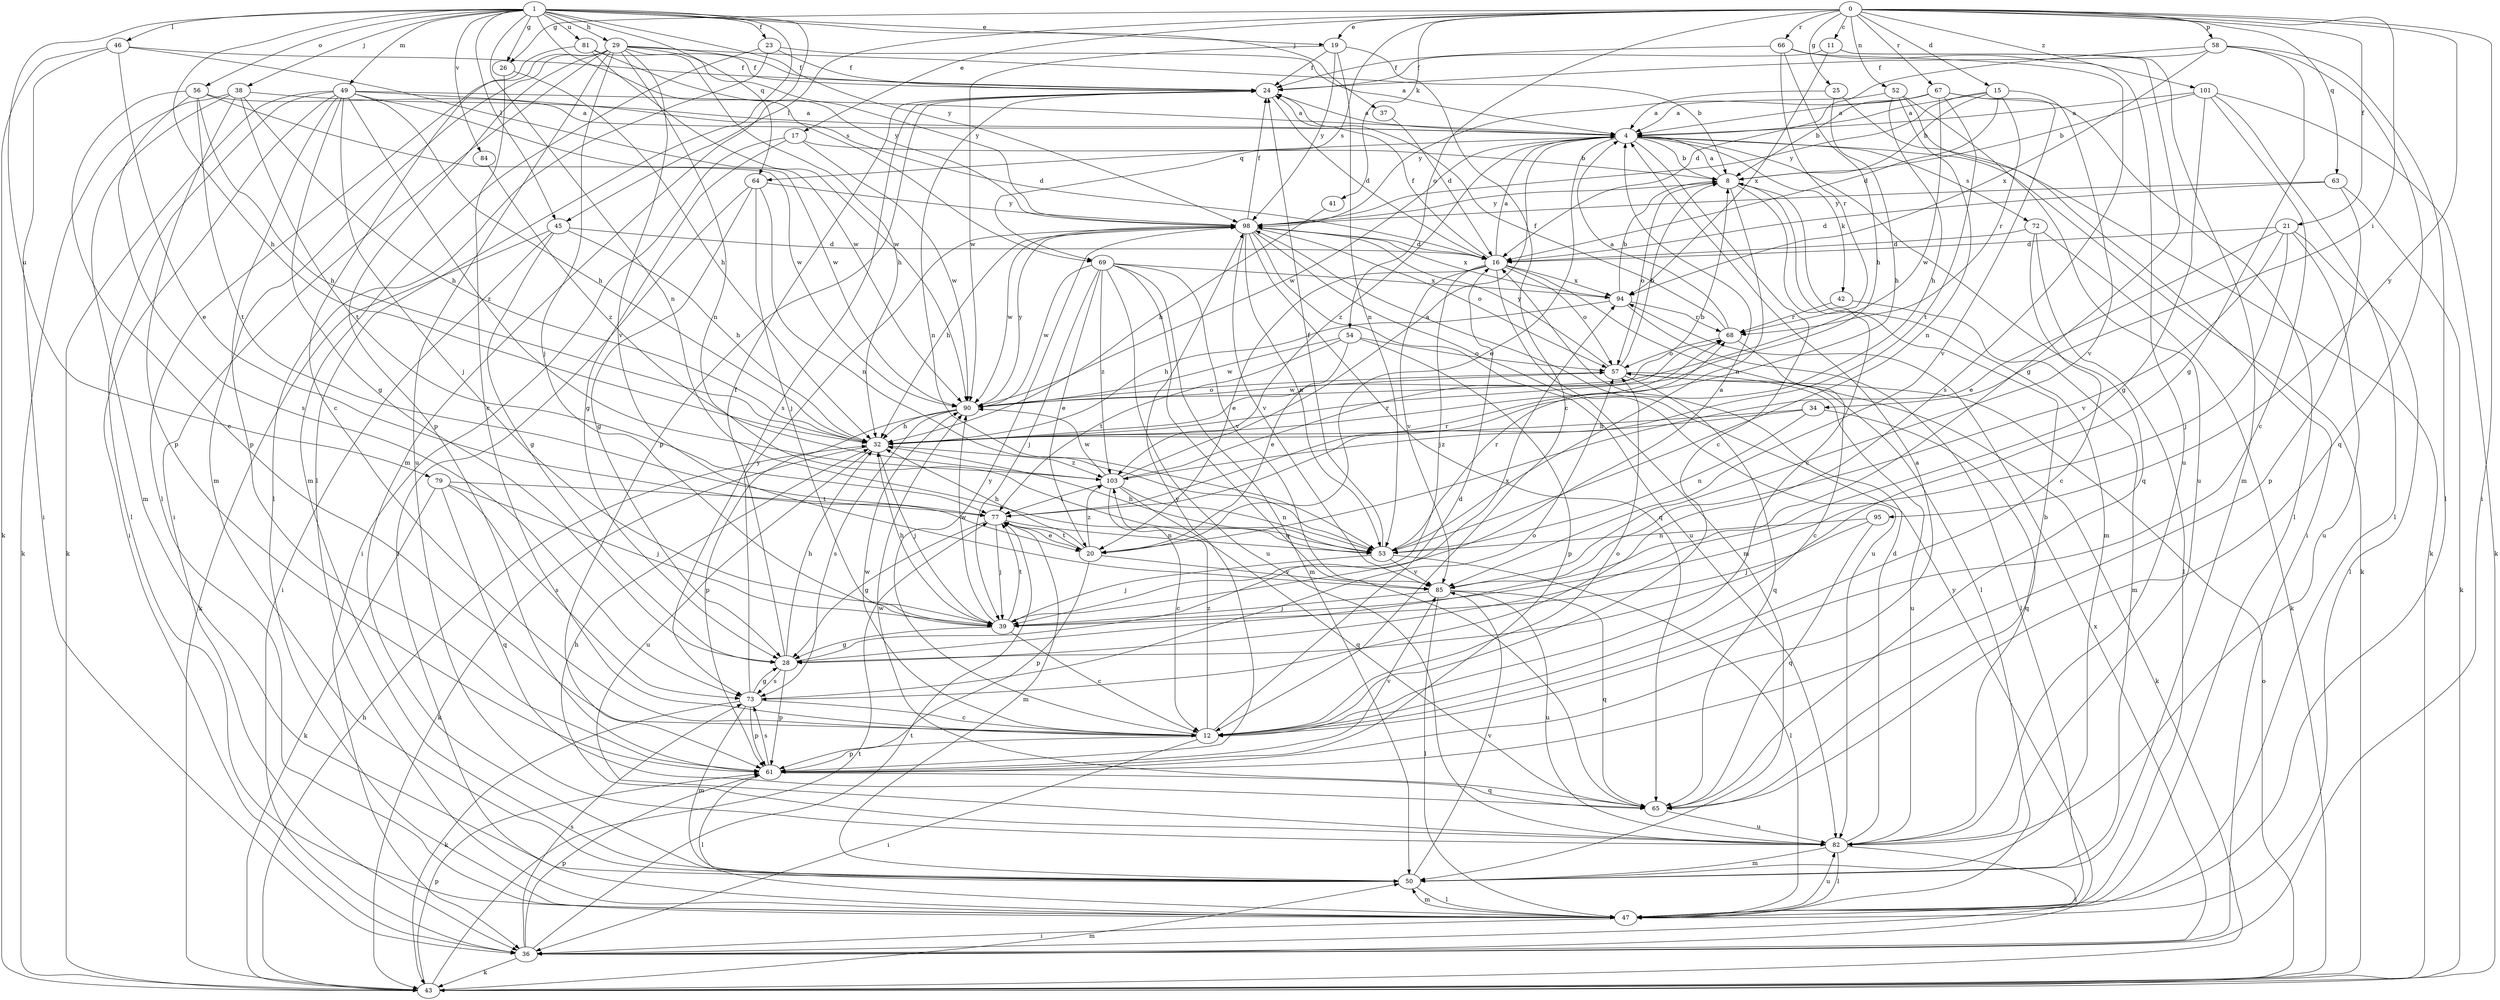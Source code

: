 strict digraph  {
0;
1;
4;
8;
11;
12;
15;
16;
17;
19;
20;
21;
23;
24;
25;
26;
28;
29;
32;
34;
36;
37;
38;
39;
41;
42;
43;
45;
46;
47;
49;
50;
52;
53;
54;
56;
57;
58;
61;
63;
64;
65;
66;
67;
68;
69;
72;
73;
77;
79;
81;
82;
84;
85;
90;
94;
95;
98;
101;
103;
0 -> 11  [label=c];
0 -> 15  [label=d];
0 -> 17  [label=e];
0 -> 19  [label=e];
0 -> 21  [label=f];
0 -> 25  [label=g];
0 -> 26  [label=g];
0 -> 34  [label=i];
0 -> 36  [label=i];
0 -> 41  [label=k];
0 -> 45  [label=l];
0 -> 52  [label=n];
0 -> 54  [label=o];
0 -> 58  [label=p];
0 -> 63  [label=q];
0 -> 66  [label=r];
0 -> 67  [label=r];
0 -> 69  [label=s];
0 -> 95  [label=y];
0 -> 101  [label=z];
1 -> 19  [label=e];
1 -> 23  [label=f];
1 -> 26  [label=g];
1 -> 29  [label=h];
1 -> 32  [label=h];
1 -> 37  [label=j];
1 -> 38  [label=j];
1 -> 45  [label=l];
1 -> 46  [label=l];
1 -> 47  [label=l];
1 -> 49  [label=m];
1 -> 50  [label=m];
1 -> 53  [label=n];
1 -> 56  [label=o];
1 -> 64  [label=q];
1 -> 69  [label=s];
1 -> 79  [label=u];
1 -> 81  [label=u];
1 -> 84  [label=v];
1 -> 98  [label=y];
4 -> 8  [label=b];
4 -> 12  [label=c];
4 -> 20  [label=e];
4 -> 42  [label=k];
4 -> 43  [label=k];
4 -> 64  [label=q];
4 -> 65  [label=q];
4 -> 72  [label=s];
4 -> 90  [label=w];
4 -> 103  [label=z];
8 -> 4  [label=a];
8 -> 12  [label=c];
8 -> 50  [label=m];
8 -> 53  [label=n];
8 -> 57  [label=o];
8 -> 98  [label=y];
11 -> 24  [label=f];
11 -> 28  [label=g];
11 -> 50  [label=m];
11 -> 94  [label=x];
12 -> 16  [label=d];
12 -> 36  [label=i];
12 -> 57  [label=o];
12 -> 61  [label=p];
12 -> 90  [label=w];
12 -> 98  [label=y];
12 -> 103  [label=z];
15 -> 4  [label=a];
15 -> 8  [label=b];
15 -> 16  [label=d];
15 -> 68  [label=r];
15 -> 85  [label=v];
15 -> 98  [label=y];
16 -> 4  [label=a];
16 -> 20  [label=e];
16 -> 24  [label=f];
16 -> 39  [label=j];
16 -> 47  [label=l];
16 -> 57  [label=o];
16 -> 82  [label=u];
16 -> 85  [label=v];
16 -> 94  [label=x];
17 -> 8  [label=b];
17 -> 28  [label=g];
17 -> 36  [label=i];
17 -> 90  [label=w];
19 -> 12  [label=c];
19 -> 24  [label=f];
19 -> 53  [label=n];
19 -> 90  [label=w];
19 -> 98  [label=y];
20 -> 32  [label=h];
20 -> 61  [label=p];
20 -> 77  [label=t];
20 -> 85  [label=v];
20 -> 103  [label=z];
21 -> 16  [label=d];
21 -> 20  [label=e];
21 -> 39  [label=j];
21 -> 47  [label=l];
21 -> 82  [label=u];
21 -> 85  [label=v];
23 -> 4  [label=a];
23 -> 24  [label=f];
23 -> 47  [label=l];
23 -> 50  [label=m];
24 -> 4  [label=a];
24 -> 16  [label=d];
24 -> 53  [label=n];
24 -> 61  [label=p];
24 -> 73  [label=s];
25 -> 4  [label=a];
25 -> 32  [label=h];
25 -> 43  [label=k];
26 -> 12  [label=c];
26 -> 32  [label=h];
28 -> 24  [label=f];
28 -> 32  [label=h];
28 -> 61  [label=p];
28 -> 73  [label=s];
28 -> 94  [label=x];
29 -> 8  [label=b];
29 -> 24  [label=f];
29 -> 32  [label=h];
29 -> 36  [label=i];
29 -> 39  [label=j];
29 -> 47  [label=l];
29 -> 50  [label=m];
29 -> 53  [label=n];
29 -> 61  [label=p];
29 -> 82  [label=u];
29 -> 85  [label=v];
29 -> 98  [label=y];
32 -> 8  [label=b];
32 -> 39  [label=j];
32 -> 43  [label=k];
32 -> 82  [label=u];
32 -> 103  [label=z];
34 -> 32  [label=h];
34 -> 53  [label=n];
34 -> 65  [label=q];
34 -> 103  [label=z];
36 -> 43  [label=k];
36 -> 61  [label=p];
36 -> 73  [label=s];
36 -> 77  [label=t];
36 -> 94  [label=x];
36 -> 98  [label=y];
37 -> 16  [label=d];
38 -> 4  [label=a];
38 -> 32  [label=h];
38 -> 43  [label=k];
38 -> 50  [label=m];
38 -> 61  [label=p];
38 -> 77  [label=t];
39 -> 4  [label=a];
39 -> 12  [label=c];
39 -> 28  [label=g];
39 -> 32  [label=h];
39 -> 77  [label=t];
39 -> 90  [label=w];
41 -> 32  [label=h];
42 -> 50  [label=m];
42 -> 68  [label=r];
43 -> 32  [label=h];
43 -> 50  [label=m];
43 -> 57  [label=o];
43 -> 61  [label=p];
43 -> 77  [label=t];
45 -> 16  [label=d];
45 -> 28  [label=g];
45 -> 32  [label=h];
45 -> 36  [label=i];
45 -> 43  [label=k];
46 -> 20  [label=e];
46 -> 24  [label=f];
46 -> 36  [label=i];
46 -> 43  [label=k];
46 -> 90  [label=w];
47 -> 36  [label=i];
47 -> 50  [label=m];
47 -> 82  [label=u];
49 -> 4  [label=a];
49 -> 16  [label=d];
49 -> 28  [label=g];
49 -> 32  [label=h];
49 -> 36  [label=i];
49 -> 39  [label=j];
49 -> 43  [label=k];
49 -> 47  [label=l];
49 -> 61  [label=p];
49 -> 90  [label=w];
49 -> 103  [label=z];
50 -> 47  [label=l];
50 -> 85  [label=v];
52 -> 4  [label=a];
52 -> 32  [label=h];
52 -> 36  [label=i];
52 -> 53  [label=n];
52 -> 82  [label=u];
53 -> 24  [label=f];
53 -> 32  [label=h];
53 -> 39  [label=j];
53 -> 47  [label=l];
53 -> 68  [label=r];
53 -> 85  [label=v];
54 -> 20  [label=e];
54 -> 57  [label=o];
54 -> 61  [label=p];
54 -> 77  [label=t];
54 -> 90  [label=w];
56 -> 4  [label=a];
56 -> 12  [label=c];
56 -> 32  [label=h];
56 -> 73  [label=s];
56 -> 77  [label=t];
56 -> 90  [label=w];
57 -> 8  [label=b];
57 -> 43  [label=k];
57 -> 65  [label=q];
57 -> 82  [label=u];
57 -> 90  [label=w];
57 -> 98  [label=y];
58 -> 16  [label=d];
58 -> 24  [label=f];
58 -> 28  [label=g];
58 -> 47  [label=l];
58 -> 65  [label=q];
58 -> 94  [label=x];
61 -> 4  [label=a];
61 -> 47  [label=l];
61 -> 65  [label=q];
61 -> 73  [label=s];
61 -> 85  [label=v];
61 -> 98  [label=y];
63 -> 16  [label=d];
63 -> 43  [label=k];
63 -> 61  [label=p];
63 -> 98  [label=y];
64 -> 28  [label=g];
64 -> 39  [label=j];
64 -> 47  [label=l];
64 -> 53  [label=n];
64 -> 98  [label=y];
65 -> 82  [label=u];
65 -> 90  [label=w];
66 -> 24  [label=f];
66 -> 32  [label=h];
66 -> 68  [label=r];
66 -> 73  [label=s];
66 -> 82  [label=u];
67 -> 4  [label=a];
67 -> 8  [label=b];
67 -> 47  [label=l];
67 -> 77  [label=t];
67 -> 85  [label=v];
67 -> 90  [label=w];
67 -> 98  [label=y];
68 -> 4  [label=a];
68 -> 12  [label=c];
68 -> 24  [label=f];
68 -> 57  [label=o];
69 -> 20  [label=e];
69 -> 39  [label=j];
69 -> 50  [label=m];
69 -> 65  [label=q];
69 -> 82  [label=u];
69 -> 85  [label=v];
69 -> 90  [label=w];
69 -> 94  [label=x];
69 -> 103  [label=z];
72 -> 12  [label=c];
72 -> 16  [label=d];
72 -> 43  [label=k];
72 -> 47  [label=l];
73 -> 12  [label=c];
73 -> 28  [label=g];
73 -> 43  [label=k];
73 -> 50  [label=m];
73 -> 57  [label=o];
73 -> 61  [label=p];
73 -> 98  [label=y];
77 -> 20  [label=e];
77 -> 28  [label=g];
77 -> 39  [label=j];
77 -> 50  [label=m];
77 -> 53  [label=n];
77 -> 68  [label=r];
79 -> 39  [label=j];
79 -> 43  [label=k];
79 -> 65  [label=q];
79 -> 73  [label=s];
79 -> 77  [label=t];
81 -> 12  [label=c];
81 -> 24  [label=f];
81 -> 90  [label=w];
81 -> 98  [label=y];
82 -> 8  [label=b];
82 -> 16  [label=d];
82 -> 32  [label=h];
82 -> 36  [label=i];
82 -> 47  [label=l];
82 -> 50  [label=m];
84 -> 103  [label=z];
85 -> 39  [label=j];
85 -> 47  [label=l];
85 -> 65  [label=q];
85 -> 82  [label=u];
90 -> 32  [label=h];
90 -> 57  [label=o];
90 -> 61  [label=p];
90 -> 73  [label=s];
90 -> 98  [label=y];
94 -> 8  [label=b];
94 -> 32  [label=h];
94 -> 47  [label=l];
94 -> 68  [label=r];
95 -> 39  [label=j];
95 -> 53  [label=n];
95 -> 65  [label=q];
98 -> 16  [label=d];
98 -> 24  [label=f];
98 -> 32  [label=h];
98 -> 50  [label=m];
98 -> 53  [label=n];
98 -> 57  [label=o];
98 -> 65  [label=q];
98 -> 82  [label=u];
98 -> 85  [label=v];
98 -> 90  [label=w];
98 -> 94  [label=x];
101 -> 4  [label=a];
101 -> 8  [label=b];
101 -> 12  [label=c];
101 -> 28  [label=g];
101 -> 43  [label=k];
101 -> 47  [label=l];
103 -> 4  [label=a];
103 -> 12  [label=c];
103 -> 53  [label=n];
103 -> 65  [label=q];
103 -> 68  [label=r];
103 -> 77  [label=t];
103 -> 90  [label=w];
}
